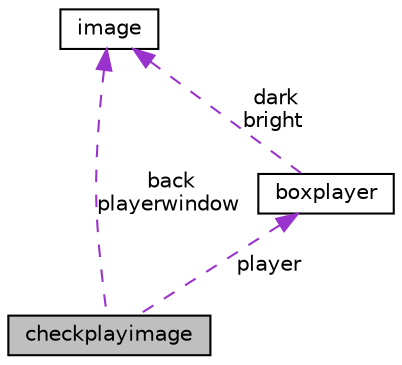 digraph "checkplayimage"
{
 // LATEX_PDF_SIZE
  edge [fontname="Helvetica",fontsize="10",labelfontname="Helvetica",labelfontsize="10"];
  node [fontname="Helvetica",fontsize="10",shape=record];
  Node1 [label="checkplayimage",height=0.2,width=0.4,color="black", fillcolor="grey75", style="filled", fontcolor="black",tooltip=" "];
  Node2 -> Node1 [dir="back",color="darkorchid3",fontsize="10",style="dashed",label=" back\nplayerwindow" ,fontname="Helvetica"];
  Node2 [label="image",height=0.2,width=0.4,color="black", fillcolor="white", style="filled",URL="$de/d68/structimage.html",tooltip=" "];
  Node3 -> Node1 [dir="back",color="darkorchid3",fontsize="10",style="dashed",label=" player" ,fontname="Helvetica"];
  Node3 [label="boxplayer",height=0.2,width=0.4,color="black", fillcolor="white", style="filled",URL="$dc/d98/structboxplayer.html",tooltip=" "];
  Node2 -> Node3 [dir="back",color="darkorchid3",fontsize="10",style="dashed",label=" dark\nbright" ,fontname="Helvetica"];
}
